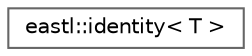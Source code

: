 digraph "类继承关系图"
{
 // LATEX_PDF_SIZE
  bgcolor="transparent";
  edge [fontname=Helvetica,fontsize=10,labelfontname=Helvetica,labelfontsize=10];
  node [fontname=Helvetica,fontsize=10,shape=box,height=0.2,width=0.4];
  rankdir="LR";
  Node0 [id="Node000000",label="eastl::identity\< T \>",height=0.2,width=0.4,color="grey40", fillcolor="white", style="filled",URL="$structeastl_1_1identity.html",tooltip=" "];
}
